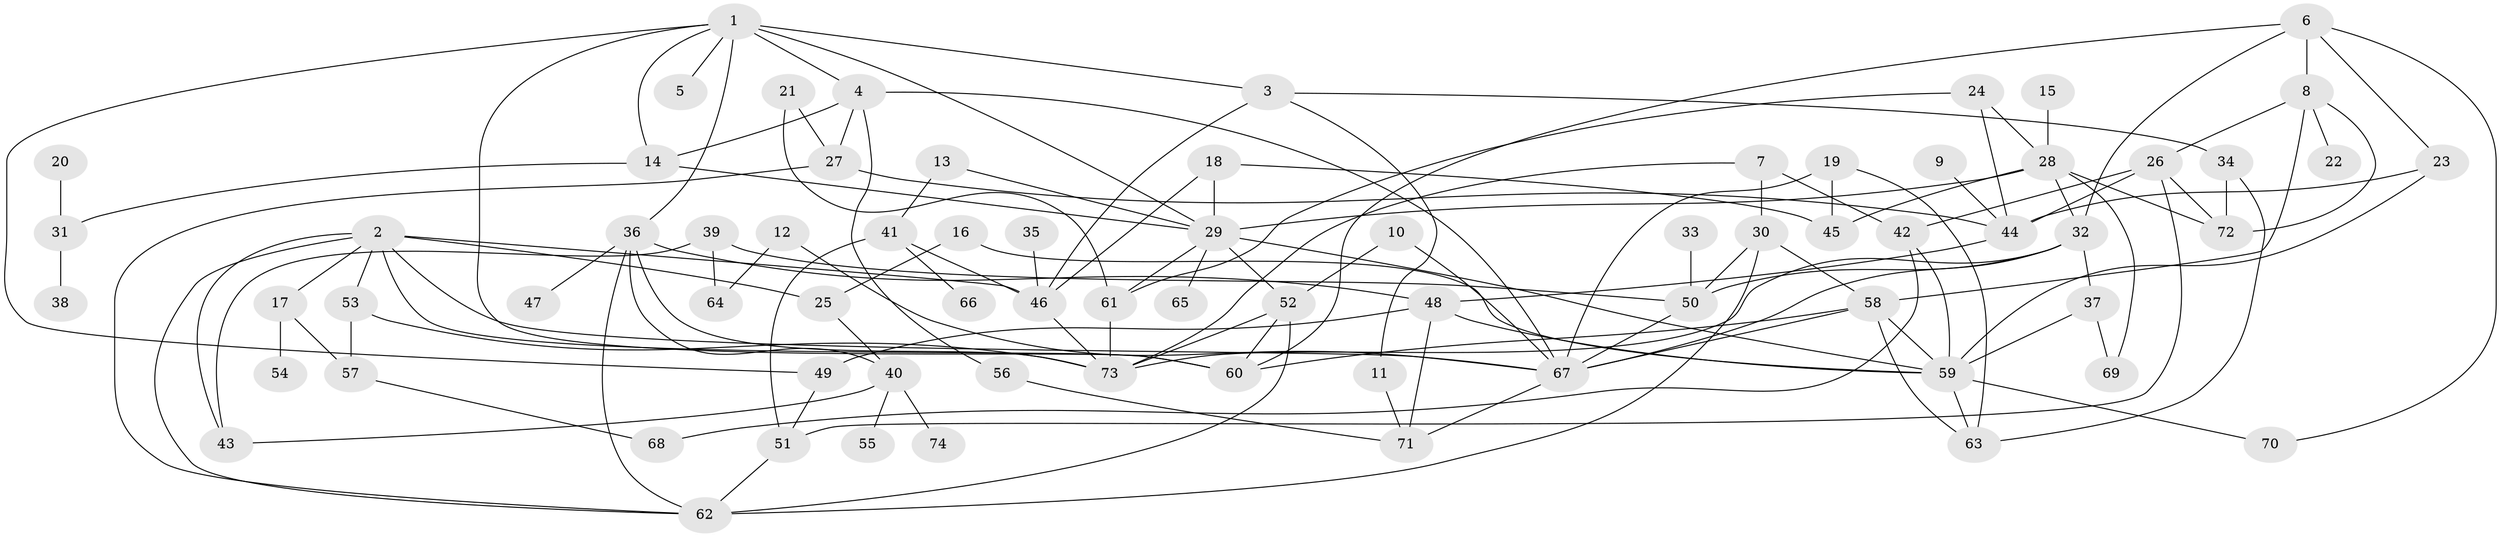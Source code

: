 // original degree distribution, {7: 0.02027027027027027, 4: 0.16891891891891891, 8: 0.013513513513513514, 5: 0.06756756756756757, 6: 0.02702702702702703, 3: 0.22297297297297297, 2: 0.2635135135135135, 1: 0.21621621621621623}
// Generated by graph-tools (version 1.1) at 2025/49/03/09/25 03:49:17]
// undirected, 74 vertices, 133 edges
graph export_dot {
graph [start="1"]
  node [color=gray90,style=filled];
  1;
  2;
  3;
  4;
  5;
  6;
  7;
  8;
  9;
  10;
  11;
  12;
  13;
  14;
  15;
  16;
  17;
  18;
  19;
  20;
  21;
  22;
  23;
  24;
  25;
  26;
  27;
  28;
  29;
  30;
  31;
  32;
  33;
  34;
  35;
  36;
  37;
  38;
  39;
  40;
  41;
  42;
  43;
  44;
  45;
  46;
  47;
  48;
  49;
  50;
  51;
  52;
  53;
  54;
  55;
  56;
  57;
  58;
  59;
  60;
  61;
  62;
  63;
  64;
  65;
  66;
  67;
  68;
  69;
  70;
  71;
  72;
  73;
  74;
  1 -- 3 [weight=1.0];
  1 -- 4 [weight=2.0];
  1 -- 5 [weight=1.0];
  1 -- 14 [weight=1.0];
  1 -- 29 [weight=1.0];
  1 -- 36 [weight=1.0];
  1 -- 49 [weight=1.0];
  1 -- 60 [weight=1.0];
  2 -- 17 [weight=1.0];
  2 -- 25 [weight=1.0];
  2 -- 43 [weight=1.0];
  2 -- 46 [weight=1.0];
  2 -- 53 [weight=1.0];
  2 -- 60 [weight=1.0];
  2 -- 62 [weight=1.0];
  2 -- 67 [weight=1.0];
  3 -- 11 [weight=1.0];
  3 -- 34 [weight=1.0];
  3 -- 46 [weight=1.0];
  4 -- 14 [weight=1.0];
  4 -- 27 [weight=1.0];
  4 -- 56 [weight=1.0];
  4 -- 67 [weight=1.0];
  6 -- 8 [weight=1.0];
  6 -- 23 [weight=1.0];
  6 -- 32 [weight=1.0];
  6 -- 60 [weight=1.0];
  6 -- 70 [weight=1.0];
  7 -- 30 [weight=1.0];
  7 -- 42 [weight=1.0];
  7 -- 73 [weight=1.0];
  8 -- 22 [weight=1.0];
  8 -- 26 [weight=1.0];
  8 -- 58 [weight=1.0];
  8 -- 72 [weight=1.0];
  9 -- 44 [weight=1.0];
  10 -- 52 [weight=1.0];
  10 -- 67 [weight=1.0];
  11 -- 71 [weight=1.0];
  12 -- 64 [weight=1.0];
  12 -- 67 [weight=1.0];
  13 -- 29 [weight=1.0];
  13 -- 41 [weight=1.0];
  14 -- 29 [weight=1.0];
  14 -- 31 [weight=1.0];
  15 -- 28 [weight=1.0];
  16 -- 25 [weight=1.0];
  16 -- 59 [weight=1.0];
  17 -- 54 [weight=1.0];
  17 -- 57 [weight=1.0];
  18 -- 29 [weight=1.0];
  18 -- 45 [weight=1.0];
  18 -- 46 [weight=1.0];
  19 -- 45 [weight=1.0];
  19 -- 63 [weight=1.0];
  19 -- 67 [weight=1.0];
  20 -- 31 [weight=1.0];
  21 -- 27 [weight=1.0];
  21 -- 61 [weight=1.0];
  23 -- 44 [weight=1.0];
  23 -- 59 [weight=1.0];
  24 -- 28 [weight=1.0];
  24 -- 44 [weight=1.0];
  24 -- 61 [weight=1.0];
  25 -- 40 [weight=1.0];
  26 -- 42 [weight=1.0];
  26 -- 44 [weight=1.0];
  26 -- 51 [weight=1.0];
  26 -- 72 [weight=1.0];
  27 -- 44 [weight=1.0];
  27 -- 62 [weight=1.0];
  28 -- 29 [weight=1.0];
  28 -- 32 [weight=1.0];
  28 -- 45 [weight=1.0];
  28 -- 69 [weight=1.0];
  28 -- 72 [weight=1.0];
  29 -- 52 [weight=1.0];
  29 -- 59 [weight=1.0];
  29 -- 61 [weight=1.0];
  29 -- 65 [weight=1.0];
  30 -- 50 [weight=1.0];
  30 -- 58 [weight=1.0];
  30 -- 62 [weight=1.0];
  31 -- 38 [weight=1.0];
  32 -- 37 [weight=1.0];
  32 -- 50 [weight=1.0];
  32 -- 67 [weight=1.0];
  32 -- 73 [weight=1.0];
  33 -- 50 [weight=1.0];
  34 -- 63 [weight=1.0];
  34 -- 72 [weight=1.0];
  35 -- 46 [weight=1.0];
  36 -- 40 [weight=1.0];
  36 -- 47 [weight=1.0];
  36 -- 48 [weight=1.0];
  36 -- 62 [weight=1.0];
  36 -- 73 [weight=1.0];
  37 -- 59 [weight=1.0];
  37 -- 69 [weight=1.0];
  39 -- 43 [weight=1.0];
  39 -- 50 [weight=1.0];
  39 -- 64 [weight=1.0];
  40 -- 43 [weight=1.0];
  40 -- 55 [weight=1.0];
  40 -- 74 [weight=1.0];
  41 -- 46 [weight=1.0];
  41 -- 51 [weight=1.0];
  41 -- 66 [weight=1.0];
  42 -- 59 [weight=1.0];
  42 -- 68 [weight=1.0];
  44 -- 48 [weight=1.0];
  46 -- 73 [weight=1.0];
  48 -- 49 [weight=1.0];
  48 -- 59 [weight=1.0];
  48 -- 71 [weight=1.0];
  49 -- 51 [weight=1.0];
  50 -- 67 [weight=1.0];
  51 -- 62 [weight=1.0];
  52 -- 60 [weight=1.0];
  52 -- 62 [weight=1.0];
  52 -- 73 [weight=1.0];
  53 -- 57 [weight=1.0];
  53 -- 73 [weight=1.0];
  56 -- 71 [weight=1.0];
  57 -- 68 [weight=1.0];
  58 -- 59 [weight=1.0];
  58 -- 60 [weight=1.0];
  58 -- 63 [weight=1.0];
  58 -- 67 [weight=1.0];
  59 -- 63 [weight=1.0];
  59 -- 70 [weight=1.0];
  61 -- 73 [weight=1.0];
  67 -- 71 [weight=1.0];
}
